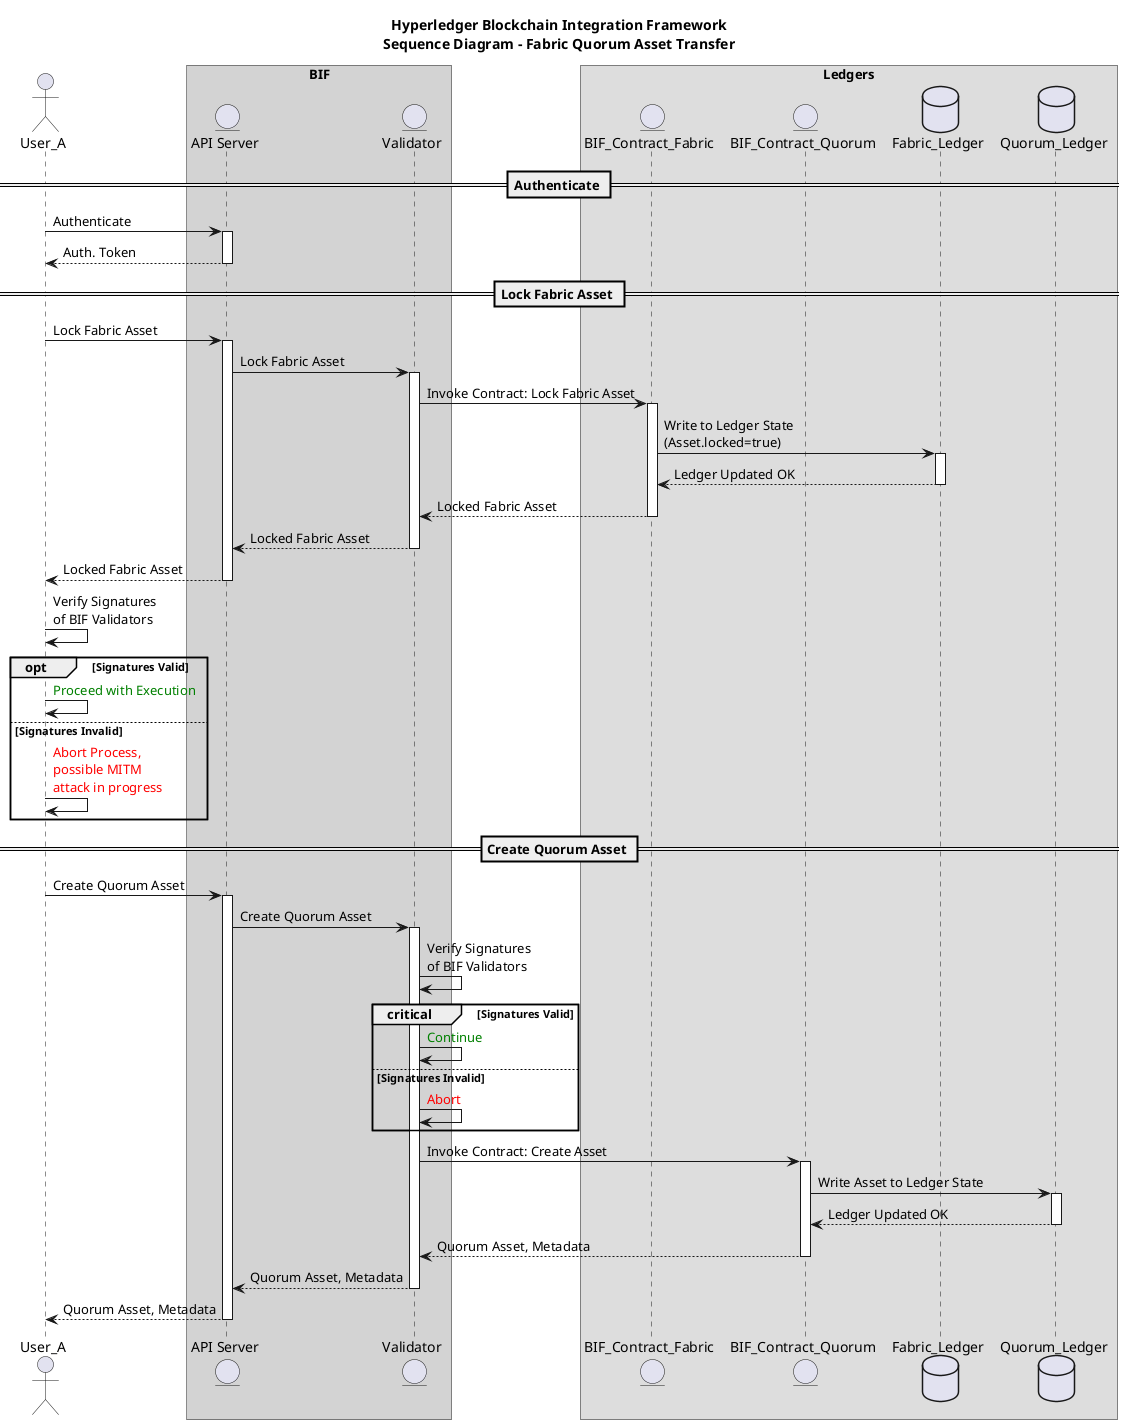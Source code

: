 @startuml Sequence Diagram - Fabric Quorum Asset Transfer

title Hyperledger Blockchain Integration Framework\nSequence Diagram - Fabric Quorum Asset Transfer

actor User_A as a

box "BIF" #LightGray
entity "API Server" as apis
entity "Validator" as v
end box

box "Ledgers"
entity BIF_Contract_Fabric as c1
entity BIF_Contract_Quorum as c2
database Fabric_Ledger as d1
database Quorum_Ledger as d2
end box

autoactivate on

== Authenticate ==

a -> apis: Authenticate
return Auth. Token

== Lock Fabric Asset ==

a -> apis: Lock Fabric Asset

  apis -> v: Lock Fabric Asset
    v -> c1: Invoke Contract: Lock Fabric Asset
      c1 -> d1: Write to Ledger State \n(Asset.locked=true)
      return Ledger Updated OK
    return Locked Fabric Asset
  return Locked Fabric Asset
return Locked Fabric Asset

autoactivate off
a -> a: Verify Signatures\nof BIF Validators
opt Signatures Valid
  a -> a: <color green>Proceed with Execution</color>
else Signatures Invalid
  a -> a: <color red>Abort Process,\n<color red>possible MITM\n<color red>attack in progress
end
autoactivate on

== Create Quorum Asset ==

a -> apis: Create Quorum Asset

  apis -> v: Create Quorum Asset

    autoactivate off
    v -> v: Verify Signatures\nof BIF Validators
    critical Signatures Valid
      v -> v: <color green>Continue
    else Signatures Invalid
      v -> v: <color red>Abort
    end
    autoactivate on

    v -> c2: Invoke Contract: Create Asset
      c2 -> d2: Write Asset to Ledger State
      return Ledger Updated OK
    return Quorum Asset, Metadata
  return Quorum Asset, Metadata
return Quorum Asset, Metadata

@enduml